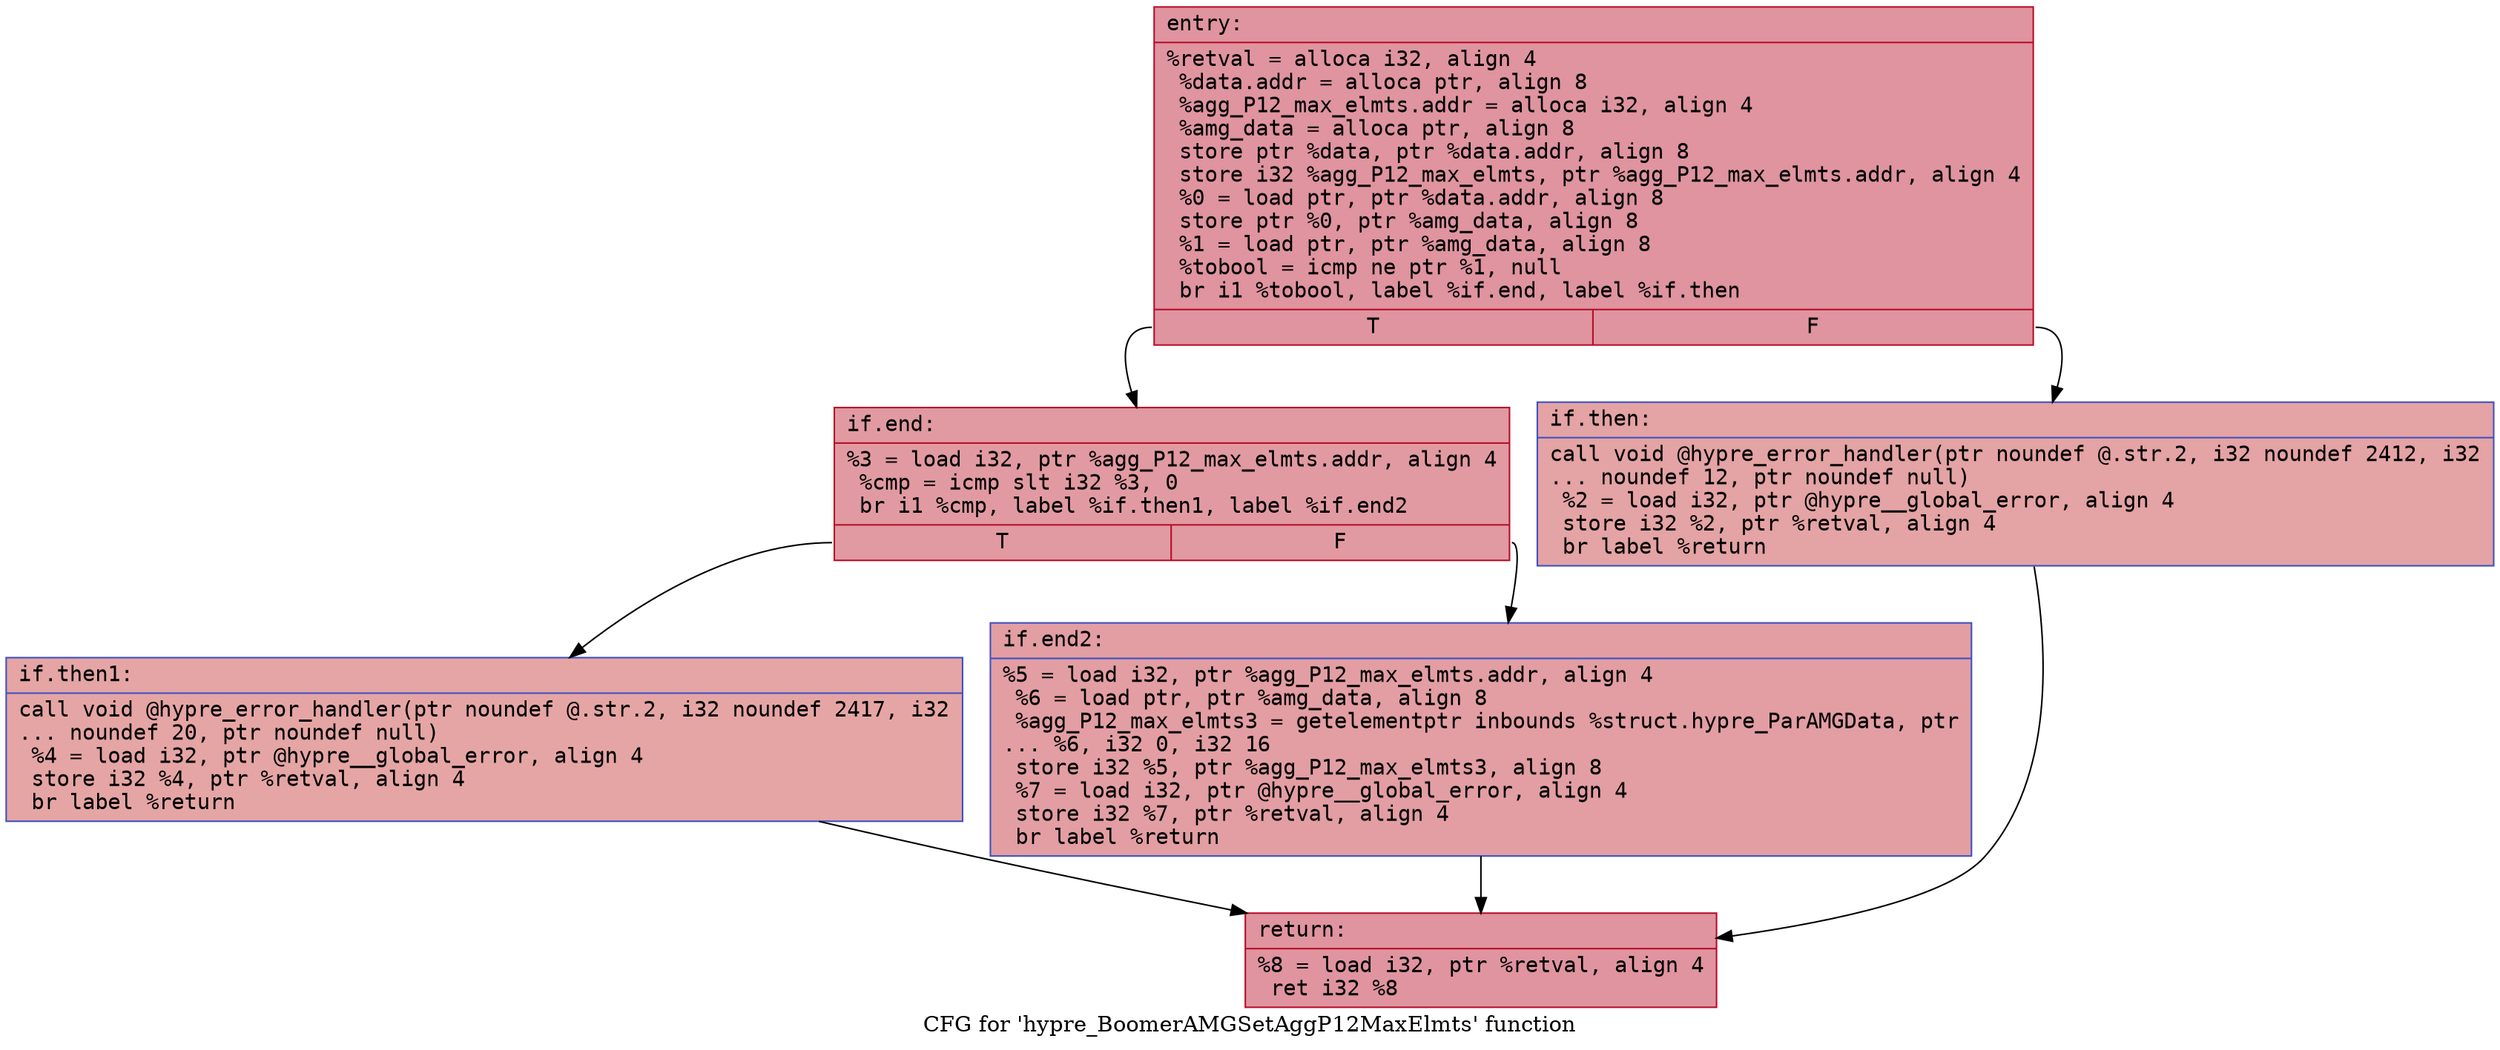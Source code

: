digraph "CFG for 'hypre_BoomerAMGSetAggP12MaxElmts' function" {
	label="CFG for 'hypre_BoomerAMGSetAggP12MaxElmts' function";

	Node0x55fa809d78f0 [shape=record,color="#b70d28ff", style=filled, fillcolor="#b70d2870" fontname="Courier",label="{entry:\l|  %retval = alloca i32, align 4\l  %data.addr = alloca ptr, align 8\l  %agg_P12_max_elmts.addr = alloca i32, align 4\l  %amg_data = alloca ptr, align 8\l  store ptr %data, ptr %data.addr, align 8\l  store i32 %agg_P12_max_elmts, ptr %agg_P12_max_elmts.addr, align 4\l  %0 = load ptr, ptr %data.addr, align 8\l  store ptr %0, ptr %amg_data, align 8\l  %1 = load ptr, ptr %amg_data, align 8\l  %tobool = icmp ne ptr %1, null\l  br i1 %tobool, label %if.end, label %if.then\l|{<s0>T|<s1>F}}"];
	Node0x55fa809d78f0:s0 -> Node0x55fa809d7ef0[tooltip="entry -> if.end\nProbability 62.50%" ];
	Node0x55fa809d78f0:s1 -> Node0x55fa809d7f60[tooltip="entry -> if.then\nProbability 37.50%" ];
	Node0x55fa809d7f60 [shape=record,color="#3d50c3ff", style=filled, fillcolor="#c32e3170" fontname="Courier",label="{if.then:\l|  call void @hypre_error_handler(ptr noundef @.str.2, i32 noundef 2412, i32\l... noundef 12, ptr noundef null)\l  %2 = load i32, ptr @hypre__global_error, align 4\l  store i32 %2, ptr %retval, align 4\l  br label %return\l}"];
	Node0x55fa809d7f60 -> Node0x55fa809d8330[tooltip="if.then -> return\nProbability 100.00%" ];
	Node0x55fa809d7ef0 [shape=record,color="#b70d28ff", style=filled, fillcolor="#bb1b2c70" fontname="Courier",label="{if.end:\l|  %3 = load i32, ptr %agg_P12_max_elmts.addr, align 4\l  %cmp = icmp slt i32 %3, 0\l  br i1 %cmp, label %if.then1, label %if.end2\l|{<s0>T|<s1>F}}"];
	Node0x55fa809d7ef0:s0 -> Node0x55fa809d8500[tooltip="if.end -> if.then1\nProbability 37.50%" ];
	Node0x55fa809d7ef0:s1 -> Node0x55fa809d77f0[tooltip="if.end -> if.end2\nProbability 62.50%" ];
	Node0x55fa809d8500 [shape=record,color="#3d50c3ff", style=filled, fillcolor="#c5333470" fontname="Courier",label="{if.then1:\l|  call void @hypre_error_handler(ptr noundef @.str.2, i32 noundef 2417, i32\l... noundef 20, ptr noundef null)\l  %4 = load i32, ptr @hypre__global_error, align 4\l  store i32 %4, ptr %retval, align 4\l  br label %return\l}"];
	Node0x55fa809d8500 -> Node0x55fa809d8330[tooltip="if.then1 -> return\nProbability 100.00%" ];
	Node0x55fa809d77f0 [shape=record,color="#3d50c3ff", style=filled, fillcolor="#be242e70" fontname="Courier",label="{if.end2:\l|  %5 = load i32, ptr %agg_P12_max_elmts.addr, align 4\l  %6 = load ptr, ptr %amg_data, align 8\l  %agg_P12_max_elmts3 = getelementptr inbounds %struct.hypre_ParAMGData, ptr\l... %6, i32 0, i32 16\l  store i32 %5, ptr %agg_P12_max_elmts3, align 8\l  %7 = load i32, ptr @hypre__global_error, align 4\l  store i32 %7, ptr %retval, align 4\l  br label %return\l}"];
	Node0x55fa809d77f0 -> Node0x55fa809d8330[tooltip="if.end2 -> return\nProbability 100.00%" ];
	Node0x55fa809d8330 [shape=record,color="#b70d28ff", style=filled, fillcolor="#b70d2870" fontname="Courier",label="{return:\l|  %8 = load i32, ptr %retval, align 4\l  ret i32 %8\l}"];
}
